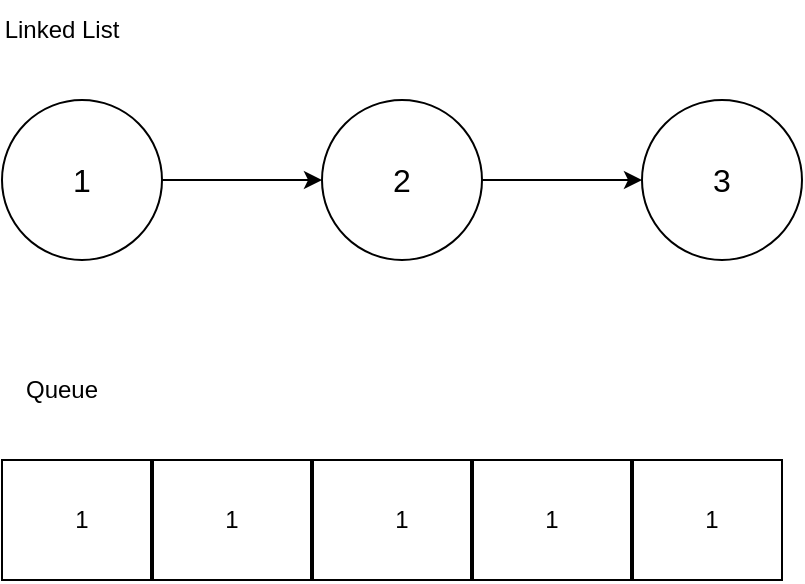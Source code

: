 <mxfile>
    <diagram id="qvekWyr2xaNzLv3MKhHV" name="Page-1">
        <mxGraphModel dx="493" dy="477" grid="1" gridSize="10" guides="1" tooltips="1" connect="1" arrows="1" fold="1" page="1" pageScale="1" pageWidth="850" pageHeight="1100" math="0" shadow="0">
            <root>
                <mxCell id="0"/>
                <mxCell id="1" parent="0"/>
                <mxCell id="4" value="" style="edgeStyle=none;html=1;fontSize=16;" edge="1" parent="1" source="2" target="3">
                    <mxGeometry relative="1" as="geometry"/>
                </mxCell>
                <mxCell id="2" value="&lt;font&gt;1&lt;/font&gt;" style="ellipse;whiteSpace=wrap;html=1;aspect=fixed;fontSize=16;" vertex="1" parent="1">
                    <mxGeometry x="40" y="80" width="80" height="80" as="geometry"/>
                </mxCell>
                <mxCell id="6" value="" style="edgeStyle=none;html=1;fontSize=16;" edge="1" parent="1" source="3" target="5">
                    <mxGeometry relative="1" as="geometry"/>
                </mxCell>
                <mxCell id="3" value="2" style="ellipse;whiteSpace=wrap;html=1;aspect=fixed;fontSize=16;" vertex="1" parent="1">
                    <mxGeometry x="200" y="80" width="80" height="80" as="geometry"/>
                </mxCell>
                <mxCell id="5" value="3" style="ellipse;whiteSpace=wrap;html=1;aspect=fixed;fontSize=16;" vertex="1" parent="1">
                    <mxGeometry x="360" y="80" width="80" height="80" as="geometry"/>
                </mxCell>
                <mxCell id="7" value="Linked List" style="text;html=1;align=center;verticalAlign=middle;whiteSpace=wrap;rounded=0;" vertex="1" parent="1">
                    <mxGeometry x="40" y="30" width="60" height="30" as="geometry"/>
                </mxCell>
                <mxCell id="8" value="" style="rounded=0;whiteSpace=wrap;html=1;direction=west;" vertex="1" parent="1">
                    <mxGeometry x="40" y="260" width="390" height="60" as="geometry"/>
                </mxCell>
                <mxCell id="9" value="" style="endArrow=none;html=1;exitX=0.199;exitY=1.001;exitDx=0;exitDy=0;exitPerimeter=0;entryX=0.199;entryY=1.001;entryDx=0;entryDy=0;entryPerimeter=0;" edge="1" parent="1" source="8">
                    <mxGeometry width="50" height="50" relative="1" as="geometry">
                        <mxPoint x="120.8" y="320" as="sourcePoint"/>
                        <mxPoint x="120" y="260" as="targetPoint"/>
                    </mxGeometry>
                </mxCell>
                <mxCell id="11" value="" style="line;strokeWidth=2;direction=south;html=1;" vertex="1" parent="1">
                    <mxGeometry x="110" y="260" width="10" height="60" as="geometry"/>
                </mxCell>
                <mxCell id="12" value="" style="line;strokeWidth=2;direction=south;html=1;" vertex="1" parent="1">
                    <mxGeometry x="190" y="260" width="10" height="60" as="geometry"/>
                </mxCell>
                <mxCell id="13" value="" style="line;strokeWidth=2;direction=south;html=1;" vertex="1" parent="1">
                    <mxGeometry x="270" y="260" width="10" height="60" as="geometry"/>
                </mxCell>
                <mxCell id="14" value="" style="line;strokeWidth=2;direction=south;html=1;" vertex="1" parent="1">
                    <mxGeometry x="350" y="260" width="10" height="60" as="geometry"/>
                </mxCell>
                <mxCell id="15" value="1" style="text;html=1;align=center;verticalAlign=middle;whiteSpace=wrap;rounded=0;" vertex="1" parent="1">
                    <mxGeometry x="50" y="275" width="60" height="30" as="geometry"/>
                </mxCell>
                <mxCell id="16" value="1" style="text;html=1;align=center;verticalAlign=middle;whiteSpace=wrap;rounded=0;" vertex="1" parent="1">
                    <mxGeometry x="130" y="275" width="50" height="30" as="geometry"/>
                </mxCell>
                <mxCell id="17" value="1" style="text;html=1;align=center;verticalAlign=middle;whiteSpace=wrap;rounded=0;" vertex="1" parent="1">
                    <mxGeometry x="215" y="275" width="50" height="30" as="geometry"/>
                </mxCell>
                <mxCell id="18" value="1" style="text;html=1;align=center;verticalAlign=middle;whiteSpace=wrap;rounded=0;" vertex="1" parent="1">
                    <mxGeometry x="290" y="275" width="50" height="30" as="geometry"/>
                </mxCell>
                <mxCell id="19" value="1" style="text;html=1;align=center;verticalAlign=middle;whiteSpace=wrap;rounded=0;" vertex="1" parent="1">
                    <mxGeometry x="370" y="275" width="50" height="30" as="geometry"/>
                </mxCell>
                <mxCell id="20" value="Queue" style="text;html=1;align=center;verticalAlign=middle;whiteSpace=wrap;rounded=0;" vertex="1" parent="1">
                    <mxGeometry x="40" y="210" width="60" height="30" as="geometry"/>
                </mxCell>
            </root>
        </mxGraphModel>
    </diagram>
</mxfile>